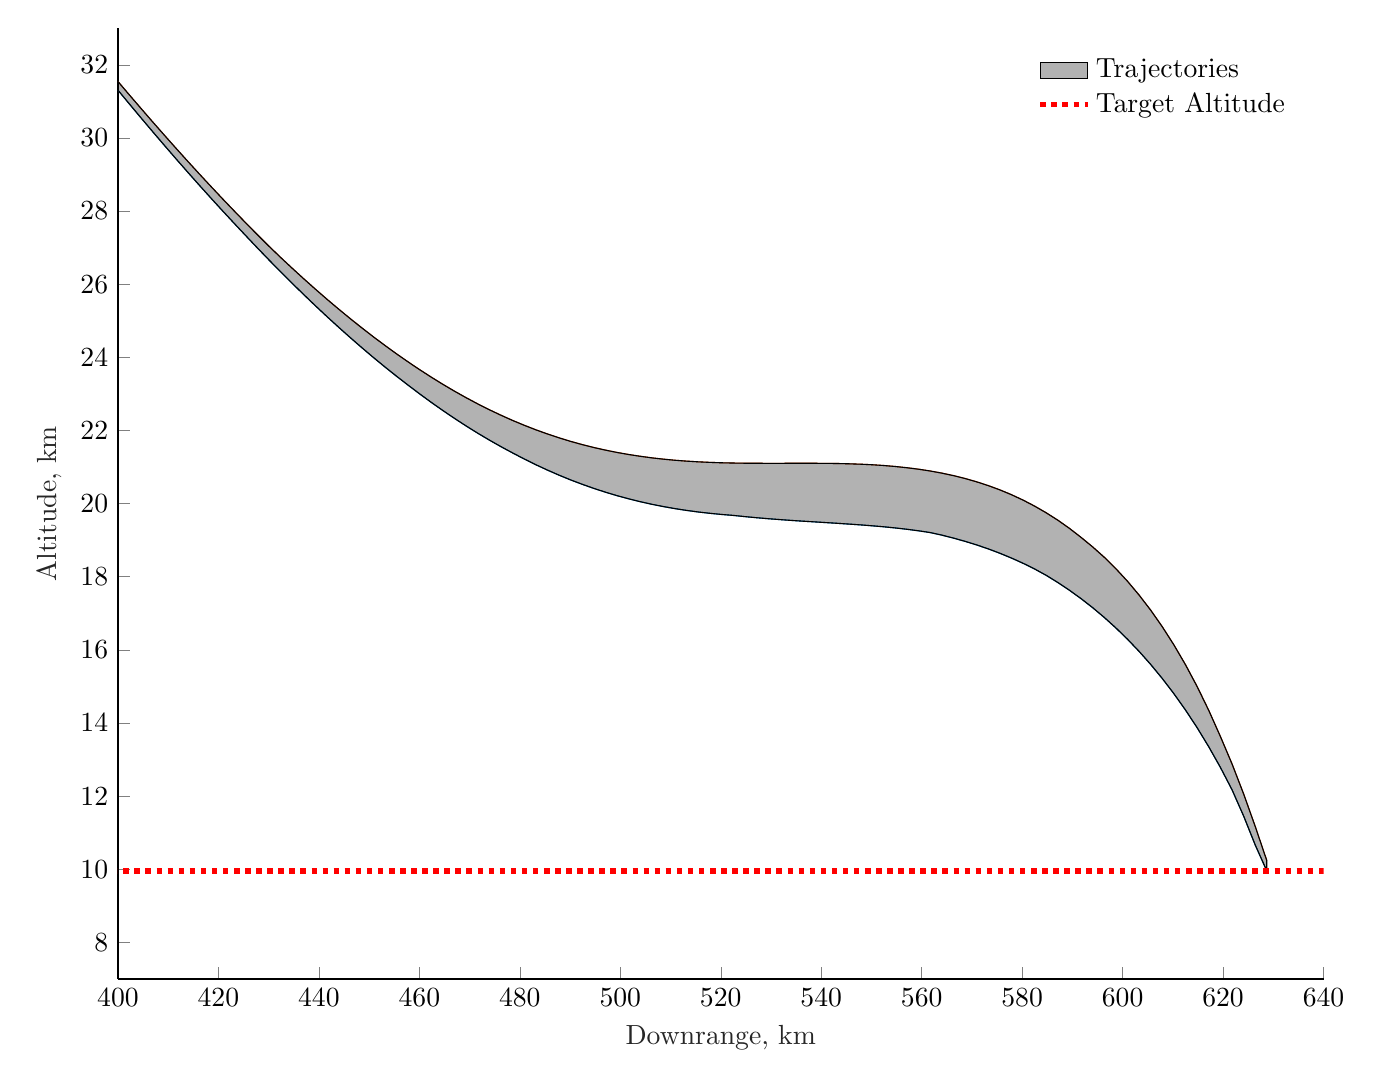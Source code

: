 % This file was created by matlab2tikz.
%
%The latest updates can be retrieved from
%  http://www.mathworks.com/matlabcentral/fileexchange/22022-matlab2tikz-matlab2tikz
%where you can also make suggestions and rate matlab2tikz.
%
\definecolor{mycolor1}{rgb}{0.0,0.447,0.741}%
\definecolor{mycolor2}{rgb}{0.85,0.325,0.098}%
%
\begin{tikzpicture}

\begin{axis}[%
width=6.028in,
height=4.754in,
at={(1.011in,0.642in)},
scale only axis,
xmin=400,
xmax=640,
xlabel style={font=\color{white!15!black}},
xlabel={Downrange, km},
ymin=7,
ymax=33,
ylabel style={font=\color{white!15!black}},
ylabel={Altitude, km},
axis background/.style={fill=white},
axis x line*=bottom,
axis y line*=left,
legend style={legend cell align=left, align=left, fill=none, draw=none}
]
\addplot [color=mycolor1, forget plot]
  table[row sep=crcr]{%
400	31.305\\
402.31	30.922\\
404.62	30.542\\
406.93	30.167\\
409.24	29.796\\
411.55	29.429\\
413.86	29.067\\
416.17	28.71\\
418.48	28.358\\
420.79	28.011\\
423.1	27.669\\
425.41	27.331\\
427.721	26.996\\
430.031	26.667\\
432.341	26.344\\
434.651	26.028\\
436.961	25.718\\
439.271	25.414\\
441.581	25.117\\
443.891	24.827\\
446.201	24.544\\
448.511	24.268\\
450.821	23.999\\
453.131	23.738\\
455.441	23.485\\
457.751	23.24\\
460.061	23.0\\
462.371	22.768\\
464.681	22.545\\
466.991	22.33\\
469.301	22.124\\
471.611	21.926\\
473.921	21.738\\
476.231	21.558\\
478.541	21.387\\
480.851	21.222\\
483.162	21.065\\
485.472	20.918\\
487.782	20.779\\
490.092	20.649\\
492.402	20.529\\
494.712	20.417\\
497.022	20.313\\
499.332	20.218\\
501.642	20.132\\
503.952	20.053\\
506.262	19.982\\
508.572	19.919\\
510.882	19.863\\
513.192	19.814\\
515.502	19.771\\
517.812	19.735\\
520.122	19.704\\
522.432	19.678\\
524.742	19.645\\
527.052	19.615\\
529.362	19.588\\
531.672	19.564\\
533.982	19.541\\
536.292	19.52\\
538.603	19.501\\
540.913	19.481\\
543.223	19.461\\
545.533	19.44\\
547.843	19.418\\
550.153	19.393\\
552.463	19.366\\
554.773	19.334\\
557.083	19.298\\
559.393	19.256\\
561.703	19.208\\
564.013	19.138\\
566.323	19.057\\
568.633	18.968\\
570.943	18.87\\
573.253	18.762\\
575.563	18.642\\
577.873	18.511\\
580.183	18.368\\
582.493	18.211\\
584.803	18.037\\
587.113	17.841\\
589.423	17.629\\
591.734	17.4\\
594.044	17.153\\
596.354	16.886\\
598.664	16.599\\
600.974	16.29\\
603.284	15.958\\
605.594	15.6\\
607.904	15.215\\
610.214	14.8\\
612.524	14.353\\
614.834	13.871\\
617.144	13.35\\
619.454	12.788\\
621.764	12.178\\
624.074	11.46\\
626.384	10.668\\
628.694	9.956\\
};
\addplot [color=mycolor2, forget plot]
  table[row sep=crcr]{%
400	31.543\\
402.31	31.17\\
404.62	30.801\\
406.93	30.435\\
409.24	30.075\\
411.55	29.718\\
413.86	29.366\\
416.17	29.019\\
418.48	28.677\\
420.79	28.34\\
423.1	28.008\\
425.41	27.681\\
427.721	27.359\\
430.031	27.043\\
432.341	26.737\\
434.651	26.441\\
436.961	26.151\\
439.271	25.868\\
441.581	25.592\\
443.891	25.324\\
446.201	25.063\\
448.511	24.81\\
450.821	24.564\\
453.131	24.327\\
455.441	24.097\\
457.751	23.876\\
460.061	23.663\\
462.371	23.458\\
464.681	23.262\\
466.991	23.075\\
469.301	22.897\\
471.611	22.728\\
473.921	22.568\\
476.231	22.418\\
478.541	22.276\\
480.851	22.144\\
483.162	22.02\\
485.472	21.906\\
487.782	21.8\\
490.092	21.703\\
492.402	21.615\\
494.712	21.535\\
497.022	21.464\\
499.332	21.4\\
501.642	21.344\\
503.952	21.295\\
506.262	21.252\\
508.572	21.216\\
510.882	21.186\\
513.192	21.162\\
515.502	21.143\\
517.812	21.128\\
520.122	21.117\\
522.432	21.11\\
524.742	21.105\\
527.052	21.103\\
529.362	21.102\\
531.672	21.102\\
533.982	21.103\\
536.292	21.104\\
538.603	21.103\\
540.913	21.101\\
543.223	21.097\\
545.533	21.089\\
547.843	21.078\\
550.153	21.063\\
552.463	21.042\\
554.773	21.015\\
557.083	20.981\\
559.393	20.941\\
561.703	20.892\\
564.013	20.834\\
566.323	20.766\\
568.633	20.687\\
570.943	20.596\\
573.253	20.493\\
575.563	20.376\\
577.873	20.244\\
580.183	20.096\\
582.493	19.931\\
584.803	19.748\\
587.113	19.546\\
589.423	19.322\\
591.734	19.076\\
594.044	18.815\\
596.354	18.532\\
598.664	18.219\\
600.974	17.876\\
603.284	17.498\\
605.594	17.085\\
607.904	16.631\\
610.214	16.135\\
612.524	15.592\\
614.834	14.997\\
617.144	14.346\\
619.454	13.635\\
621.764	12.887\\
624.074	12.066\\
626.384	11.177\\
628.694	10.24\\
};

\addplot[area legend, draw=black, fill=black, fill opacity=0.3]
table[row sep=crcr] {%
x	y\\
400	31.305\\
402.31	30.922\\
404.62	30.542\\
406.93	30.167\\
409.24	29.796\\
411.55	29.429\\
413.86	29.067\\
416.17	28.71\\
418.48	28.358\\
420.79	28.011\\
423.1	27.669\\
425.41	27.331\\
427.721	26.996\\
430.031	26.667\\
432.341	26.344\\
434.651	26.028\\
436.961	25.718\\
439.271	25.414\\
441.581	25.117\\
443.891	24.827\\
446.201	24.544\\
448.511	24.268\\
450.821	23.999\\
453.131	23.738\\
455.441	23.485\\
457.751	23.24\\
460.061	23.0\\
462.371	22.768\\
464.681	22.545\\
466.991	22.33\\
469.301	22.124\\
471.611	21.926\\
473.921	21.738\\
476.231	21.558\\
478.541	21.387\\
480.851	21.222\\
483.162	21.065\\
485.472	20.918\\
487.782	20.779\\
490.092	20.649\\
492.402	20.529\\
494.712	20.417\\
497.022	20.313\\
499.332	20.218\\
501.642	20.132\\
503.952	20.053\\
506.262	19.982\\
508.572	19.919\\
510.882	19.863\\
513.192	19.814\\
515.502	19.771\\
517.812	19.735\\
520.122	19.704\\
522.432	19.678\\
524.742	19.645\\
527.052	19.615\\
529.362	19.588\\
531.672	19.564\\
533.982	19.541\\
536.292	19.52\\
538.603	19.501\\
540.913	19.481\\
543.223	19.461\\
545.533	19.44\\
547.843	19.418\\
550.153	19.393\\
552.463	19.366\\
554.773	19.334\\
557.083	19.298\\
559.393	19.256\\
561.703	19.208\\
564.013	19.138\\
566.323	19.057\\
568.633	18.968\\
570.943	18.87\\
573.253	18.762\\
575.563	18.642\\
577.873	18.511\\
580.183	18.368\\
582.493	18.211\\
584.803	18.037\\
587.113	17.841\\
589.423	17.629\\
591.734	17.4\\
594.044	17.153\\
596.354	16.886\\
598.664	16.599\\
600.974	16.29\\
603.284	15.958\\
605.594	15.6\\
607.904	15.215\\
610.214	14.8\\
612.524	14.353\\
614.834	13.871\\
617.144	13.35\\
619.454	12.788\\
621.764	12.178\\
624.074	11.46\\
626.384	10.668\\
628.694	9.956\\
628.694	10.24\\
626.384	11.177\\
624.074	12.066\\
621.764	12.887\\
619.454	13.635\\
617.144	14.346\\
614.834	14.997\\
612.524	15.592\\
610.214	16.135\\
607.904	16.631\\
605.594	17.085\\
603.284	17.498\\
600.974	17.876\\
598.664	18.219\\
596.354	18.532\\
594.044	18.815\\
591.734	19.076\\
589.423	19.322\\
587.113	19.546\\
584.803	19.748\\
582.493	19.931\\
580.183	20.096\\
577.873	20.244\\
575.563	20.376\\
573.253	20.493\\
570.943	20.596\\
568.633	20.687\\
566.323	20.766\\
564.013	20.834\\
561.703	20.892\\
559.393	20.941\\
557.083	20.981\\
554.773	21.015\\
552.463	21.042\\
550.153	21.063\\
547.843	21.078\\
545.533	21.089\\
543.223	21.097\\
540.913	21.101\\
538.603	21.103\\
536.292	21.104\\
533.982	21.103\\
531.672	21.102\\
529.362	21.102\\
527.052	21.103\\
524.742	21.105\\
522.432	21.11\\
520.122	21.117\\
517.812	21.128\\
515.502	21.143\\
513.192	21.162\\
510.882	21.186\\
508.572	21.216\\
506.262	21.252\\
503.952	21.295\\
501.642	21.344\\
499.332	21.4\\
497.022	21.464\\
494.712	21.535\\
492.402	21.615\\
490.092	21.703\\
487.782	21.8\\
485.472	21.906\\
483.162	22.02\\
480.851	22.144\\
478.541	22.276\\
476.231	22.418\\
473.921	22.568\\
471.611	22.728\\
469.301	22.897\\
466.991	23.075\\
464.681	23.262\\
462.371	23.458\\
460.061	23.663\\
457.751	23.876\\
455.441	24.097\\
453.131	24.327\\
450.821	24.564\\
448.511	24.81\\
446.201	25.063\\
443.891	25.324\\
441.581	25.592\\
439.271	25.868\\
436.961	26.151\\
434.651	26.441\\
432.341	26.737\\
430.031	27.043\\
427.721	27.359\\
425.41	27.681\\
423.1	28.008\\
420.79	28.34\\
418.48	28.677\\
416.17	29.019\\
413.86	29.366\\
411.55	29.718\\
409.24	30.075\\
406.93	30.435\\
404.62	30.801\\
402.31	31.17\\
400	31.543\\
}--cycle;
\addlegendentry{Trajectories}

\addplot [color=red, dotted, line width=2.0pt]
  table[row sep=crcr]{%
0	9.956\\
1000	9.956\\
};
\addlegendentry{Target Altitude}

\end{axis}
\end{tikzpicture}%